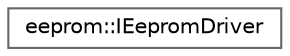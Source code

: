digraph "Graphical Class Hierarchy"
{
 // LATEX_PDF_SIZE
  bgcolor="transparent";
  edge [fontname=Helvetica,fontsize=10,labelfontname=Helvetica,labelfontsize=10];
  node [fontname=Helvetica,fontsize=10,shape=box,height=0.2,width=0.4];
  rankdir="LR";
  Node0 [id="Node000000",label="eeprom::IEepromDriver",height=0.2,width=0.4,color="grey40", fillcolor="white", style="filled",URL="$d5/d59/classeeprom_1_1IEepromDriver.html",tooltip=" "];
}
